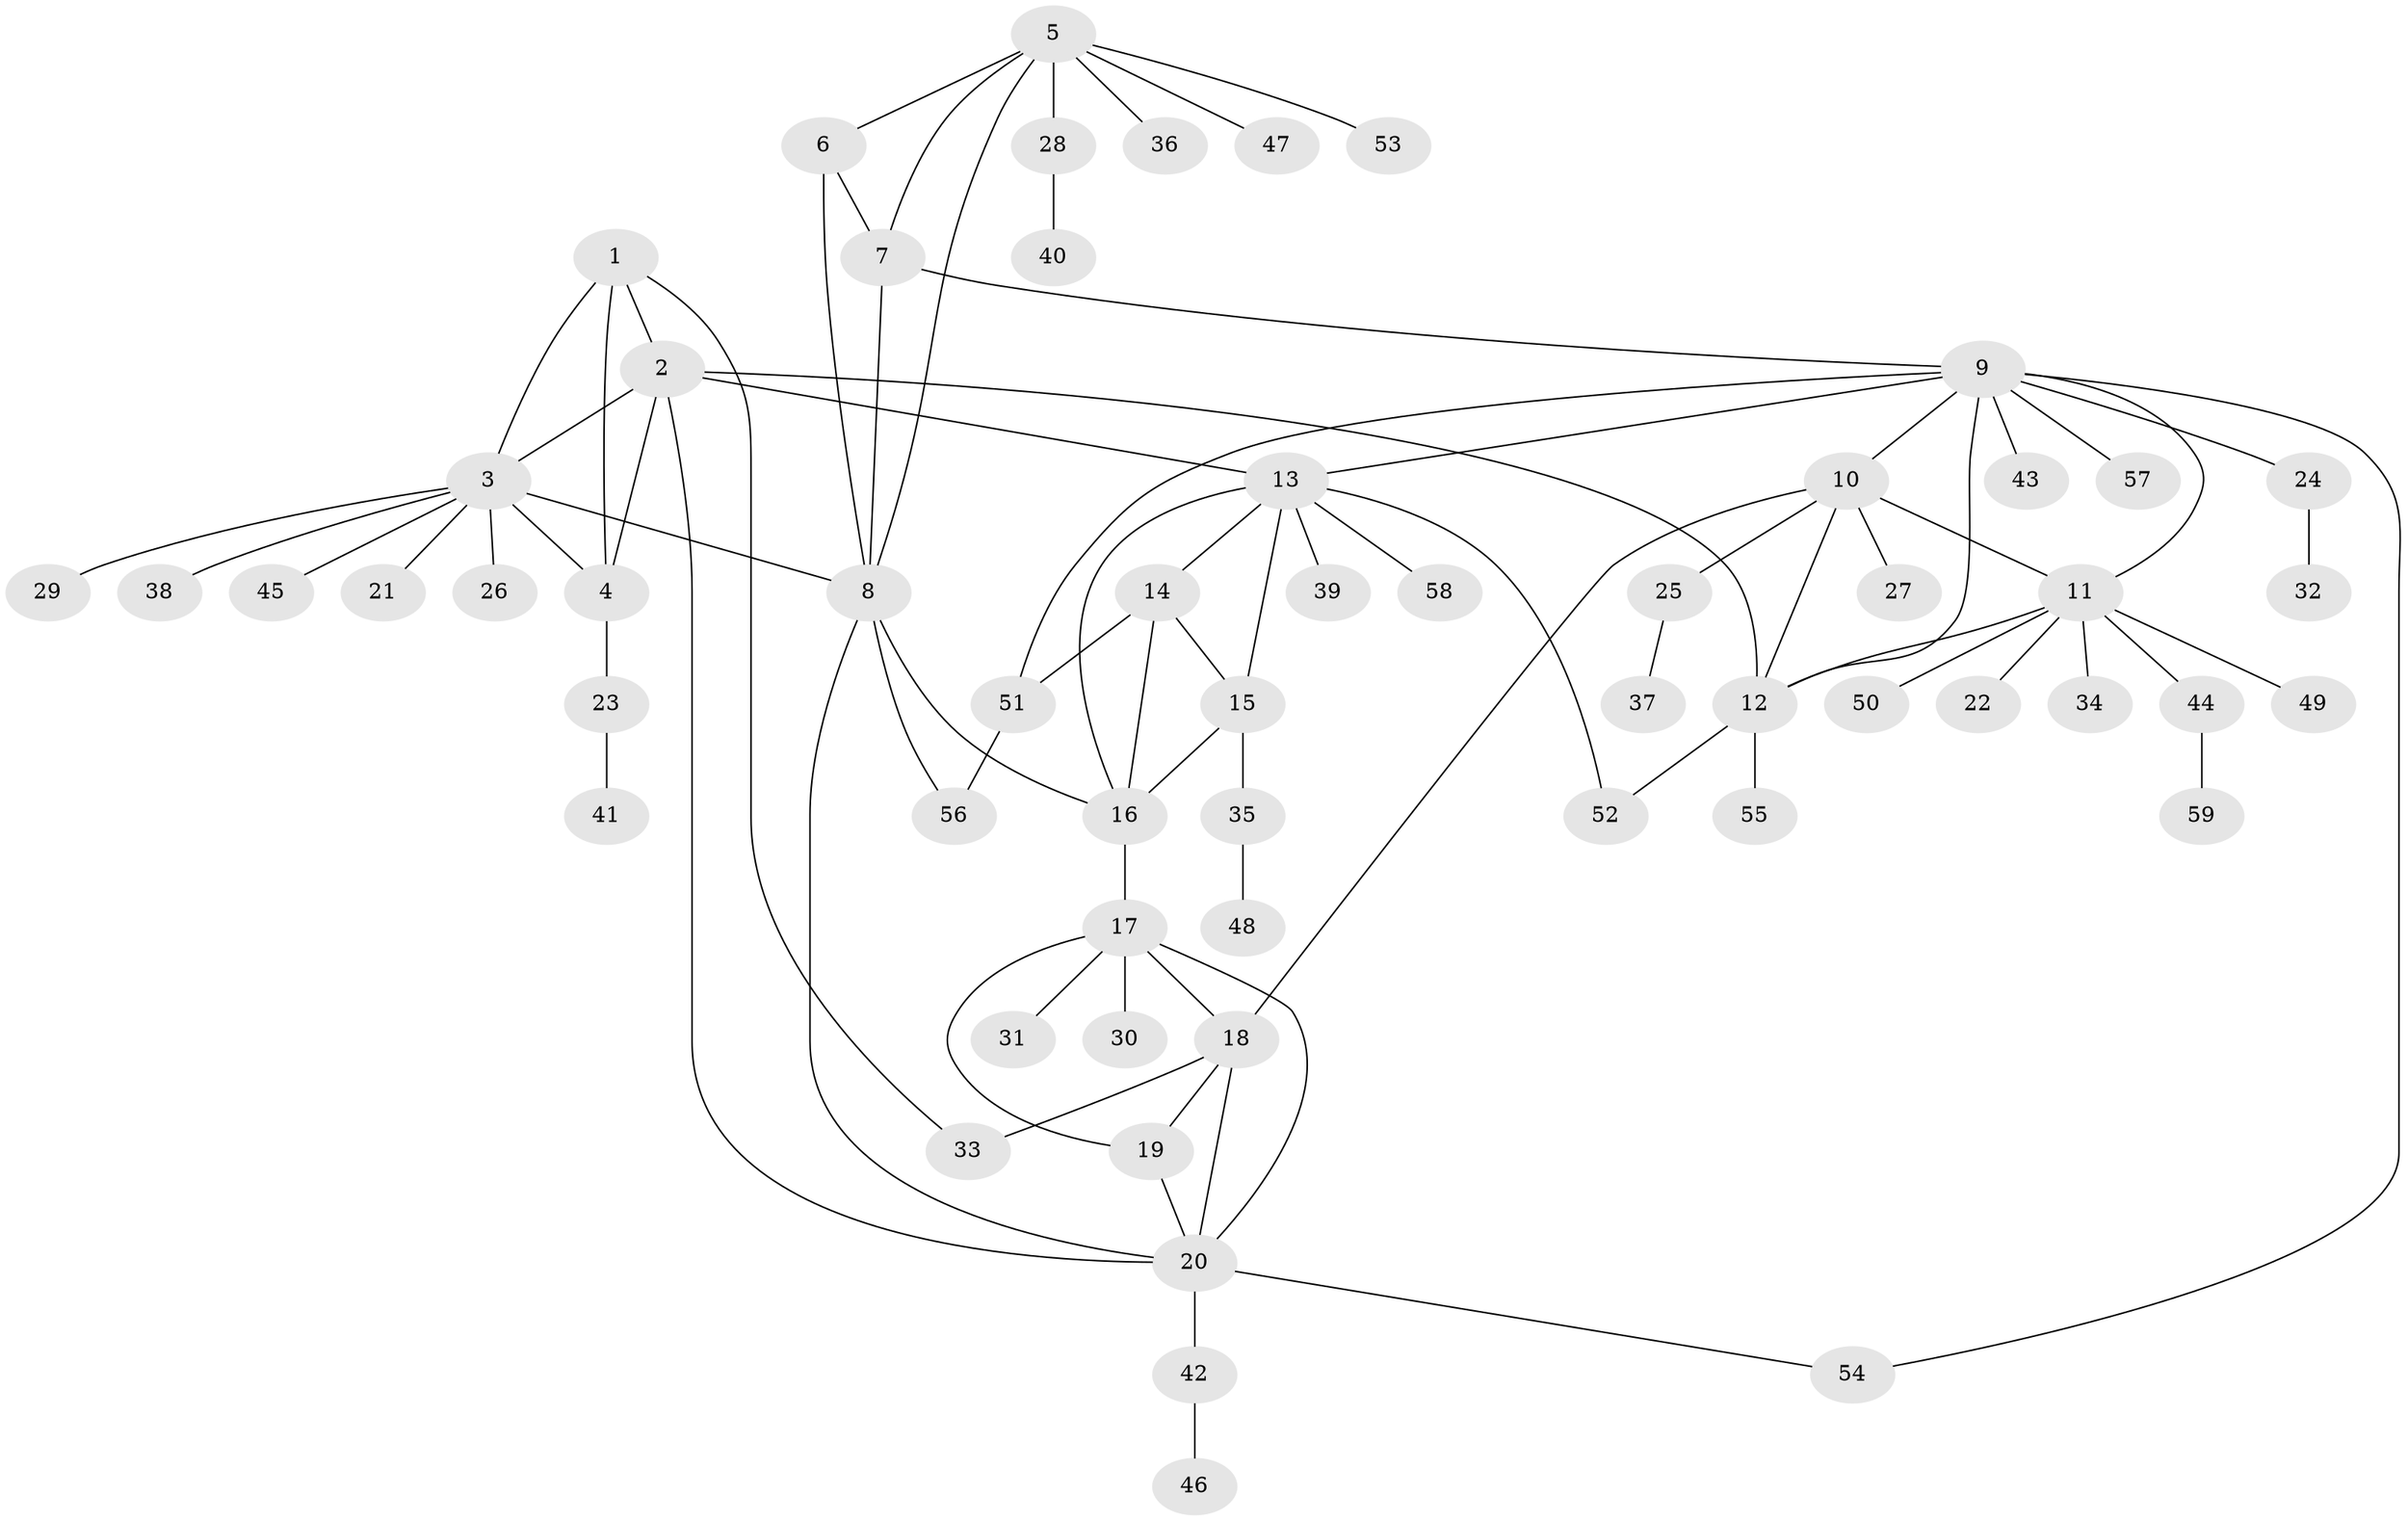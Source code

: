 // original degree distribution, {5: 0.047619047619047616, 7: 0.07142857142857142, 10: 0.011904761904761904, 8: 0.011904761904761904, 4: 0.05952380952380952, 11: 0.011904761904761904, 9: 0.023809523809523808, 6: 0.011904761904761904, 1: 0.5595238095238095, 2: 0.14285714285714285, 3: 0.047619047619047616}
// Generated by graph-tools (version 1.1) at 2025/52/03/04/25 22:52:37]
// undirected, 59 vertices, 84 edges
graph export_dot {
  node [color=gray90,style=filled];
  1;
  2;
  3;
  4;
  5;
  6;
  7;
  8;
  9;
  10;
  11;
  12;
  13;
  14;
  15;
  16;
  17;
  18;
  19;
  20;
  21;
  22;
  23;
  24;
  25;
  26;
  27;
  28;
  29;
  30;
  31;
  32;
  33;
  34;
  35;
  36;
  37;
  38;
  39;
  40;
  41;
  42;
  43;
  44;
  45;
  46;
  47;
  48;
  49;
  50;
  51;
  52;
  53;
  54;
  55;
  56;
  57;
  58;
  59;
  1 -- 2 [weight=1.0];
  1 -- 3 [weight=1.0];
  1 -- 4 [weight=1.0];
  1 -- 33 [weight=1.0];
  2 -- 3 [weight=1.0];
  2 -- 4 [weight=1.0];
  2 -- 12 [weight=1.0];
  2 -- 13 [weight=1.0];
  2 -- 20 [weight=1.0];
  3 -- 4 [weight=1.0];
  3 -- 8 [weight=1.0];
  3 -- 21 [weight=1.0];
  3 -- 26 [weight=1.0];
  3 -- 29 [weight=1.0];
  3 -- 38 [weight=1.0];
  3 -- 45 [weight=1.0];
  4 -- 23 [weight=1.0];
  5 -- 6 [weight=1.0];
  5 -- 7 [weight=1.0];
  5 -- 8 [weight=1.0];
  5 -- 28 [weight=1.0];
  5 -- 36 [weight=1.0];
  5 -- 47 [weight=1.0];
  5 -- 53 [weight=1.0];
  6 -- 7 [weight=1.0];
  6 -- 8 [weight=1.0];
  7 -- 8 [weight=1.0];
  7 -- 9 [weight=1.0];
  8 -- 16 [weight=1.0];
  8 -- 20 [weight=1.0];
  8 -- 56 [weight=1.0];
  9 -- 10 [weight=1.0];
  9 -- 11 [weight=1.0];
  9 -- 12 [weight=1.0];
  9 -- 13 [weight=1.0];
  9 -- 24 [weight=1.0];
  9 -- 43 [weight=1.0];
  9 -- 51 [weight=1.0];
  9 -- 54 [weight=1.0];
  9 -- 57 [weight=1.0];
  10 -- 11 [weight=1.0];
  10 -- 12 [weight=1.0];
  10 -- 18 [weight=1.0];
  10 -- 25 [weight=1.0];
  10 -- 27 [weight=1.0];
  11 -- 12 [weight=1.0];
  11 -- 22 [weight=1.0];
  11 -- 34 [weight=1.0];
  11 -- 44 [weight=1.0];
  11 -- 49 [weight=1.0];
  11 -- 50 [weight=1.0];
  12 -- 52 [weight=1.0];
  12 -- 55 [weight=1.0];
  13 -- 14 [weight=1.0];
  13 -- 15 [weight=1.0];
  13 -- 16 [weight=1.0];
  13 -- 39 [weight=1.0];
  13 -- 52 [weight=1.0];
  13 -- 58 [weight=1.0];
  14 -- 15 [weight=1.0];
  14 -- 16 [weight=1.0];
  14 -- 51 [weight=1.0];
  15 -- 16 [weight=1.0];
  15 -- 35 [weight=1.0];
  16 -- 17 [weight=1.0];
  17 -- 18 [weight=1.0];
  17 -- 19 [weight=1.0];
  17 -- 20 [weight=1.0];
  17 -- 30 [weight=1.0];
  17 -- 31 [weight=1.0];
  18 -- 19 [weight=1.0];
  18 -- 20 [weight=1.0];
  18 -- 33 [weight=1.0];
  19 -- 20 [weight=1.0];
  20 -- 42 [weight=1.0];
  20 -- 54 [weight=1.0];
  23 -- 41 [weight=1.0];
  24 -- 32 [weight=1.0];
  25 -- 37 [weight=1.0];
  28 -- 40 [weight=1.0];
  35 -- 48 [weight=1.0];
  42 -- 46 [weight=1.0];
  44 -- 59 [weight=1.0];
  51 -- 56 [weight=1.0];
}
